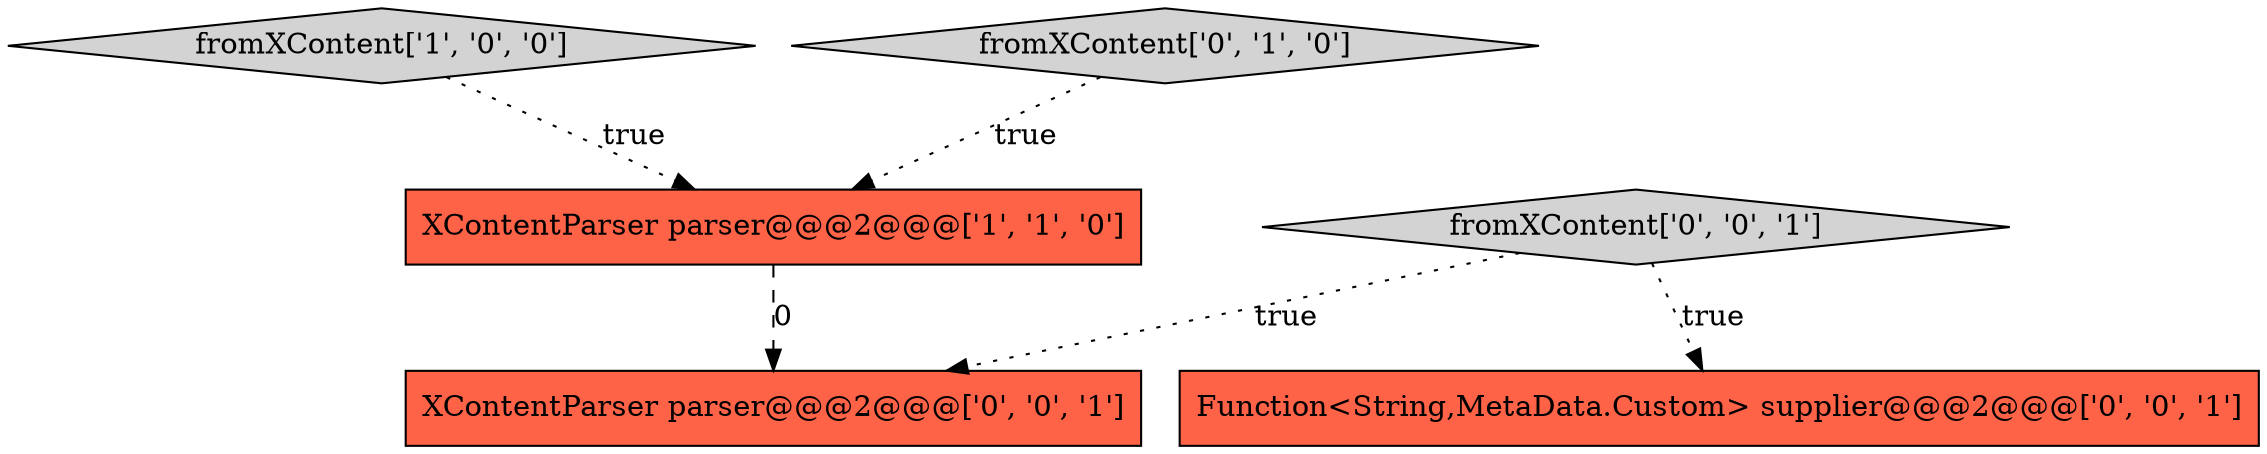 digraph {
1 [style = filled, label = "fromXContent['1', '0', '0']", fillcolor = lightgray, shape = diamond image = "AAA0AAABBB1BBB"];
5 [style = filled, label = "XContentParser parser@@@2@@@['0', '0', '1']", fillcolor = tomato, shape = box image = "AAA0AAABBB3BBB"];
3 [style = filled, label = "fromXContent['0', '0', '1']", fillcolor = lightgray, shape = diamond image = "AAA0AAABBB3BBB"];
4 [style = filled, label = "Function<String,MetaData.Custom> supplier@@@2@@@['0', '0', '1']", fillcolor = tomato, shape = box image = "AAA0AAABBB3BBB"];
0 [style = filled, label = "XContentParser parser@@@2@@@['1', '1', '0']", fillcolor = tomato, shape = box image = "AAA0AAABBB1BBB"];
2 [style = filled, label = "fromXContent['0', '1', '0']", fillcolor = lightgray, shape = diamond image = "AAA0AAABBB2BBB"];
2->0 [style = dotted, label="true"];
3->4 [style = dotted, label="true"];
3->5 [style = dotted, label="true"];
1->0 [style = dotted, label="true"];
0->5 [style = dashed, label="0"];
}
